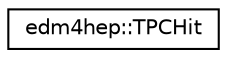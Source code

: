 digraph "Graphical Class Hierarchy"
{
 // LATEX_PDF_SIZE
  edge [fontname="Helvetica",fontsize="10",labelfontname="Helvetica",labelfontsize="10"];
  node [fontname="Helvetica",fontsize="10",shape=record];
  rankdir="LR";
  Node0 [label="edm4hep::TPCHit",height=0.2,width=0.4,color="black", fillcolor="white", style="filled",URL="$classedm4hep_1_1_t_p_c_hit.html",tooltip="Time Projection Chamber Hit."];
}
